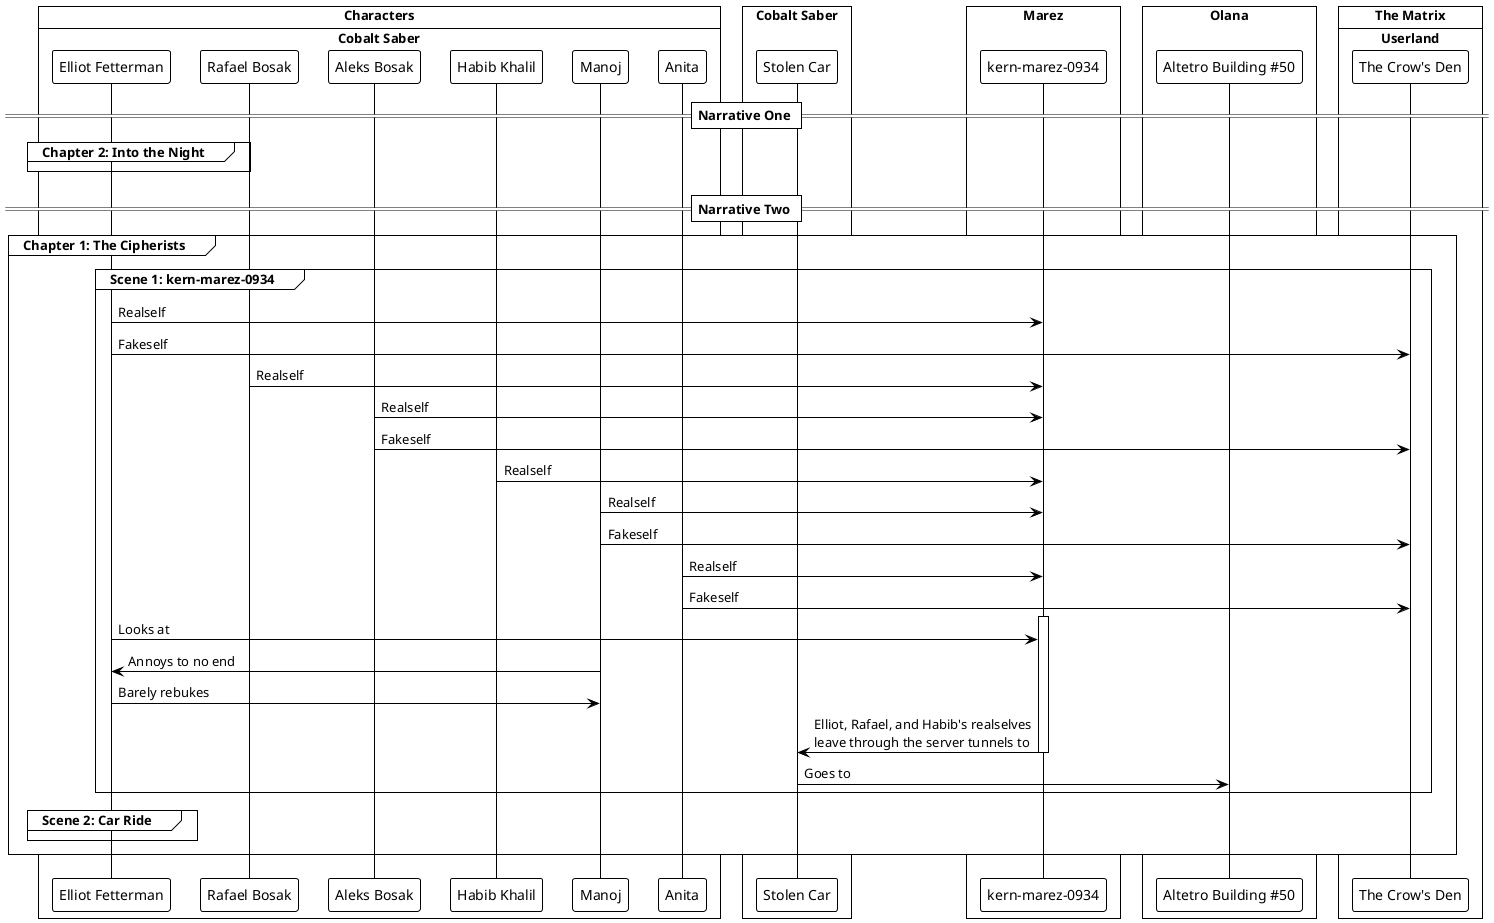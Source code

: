 @startuml
!pragma teoz true
!theme plain

/'
+ The World
++_ Other Characters
+++_ Edmund Bosak
+++_ Fulco Lister
+++_ Jordan Hayes
+++_ Thath
+++_ The Flaberjackles
++_ Locations
+++_ America
+++_ Europe
+++_ Kernel City
++++_ Districts
+++++_ Marez
++++++_ The Ardara
++++++_ The Server Inferno
+++++_ Olana
++++++_ Chrome Buildings
+++++_ Herresh
++++++_ Poverty
++++_ MSEP
++++_ Dits
+++++_ Water Equivalent
++++_ State of Kernel
+++++_ Kernel Army
++++_ Synth-Bioluminescence
++++_ Kernelaid
++++_ Kernelese
+++_ India
+++_ China
++_ Pickerism
+++_ The Picker
+++_ Mathematical Model
++++_ Population of the Universe
++++_ Absolute/Relative Picker Time
++++_ Gamma
+++_ Oracles
+++_ Transcendentalism
++++_ The Transcendentalists' War
+++_ Cascade Theory
++++_ Sentience Obliteration
+++_ One True Harold
+++_ Yaqut
+++_ Cultish Behavior
++++_ Controllers
++++_ Changers
++++_ Choosers
+++++_ Super-Choosers
+++++_ Mega-Choosers
+++++_ Giga-Choosers
++_ Groups
+++_ Datism
++++_ Americans
+++++_ Dylan the Ricer
+++++_ Nick Mueller
+++++_ Taylor Walsh
++++_ CDO
+++++_ Guiying Yan
+++++_ Lewis Rodney
+++++_ Mei Liao
+++++_ Tao Lei
+++++_ Zhihao Dai
++++_ Europeans
+++++_ Faycal-Monique
+++++_ Marcel Thomas
++++_ The Trashmen
+++++_ Hamza
+++++_ Ina
+++++_ Nirmala Bulan
+++++_ Rashid Al Haddad
+++++_ Sakina Nagi
++++_ 3rd Worlders
++++_ Cobalt Saber
+++++_ Aleks Bosak
+++++_ Anita
+++++_ Elliot Fetterman
+++++_ Habib Khalil
+++++_ Manoj
+++++_ Rafael Bosak
+++_ Megacorps
++++_ Tachi-Odyne
+++++_ PMC
++++++_ Homeless
++++++_ Synth-Organ Incentive Cycle
++++++_ The Magazine Mechanism
++++++_ Alexandr Matveev
++++++_ Mark Mullens
++++++_ Chae-Yeong
++++_ Altetro
+++++_ Adrian Vue
+++++_ Felix Vue
++++_ Dark Ice Corporation
+++++_ Cryobed
+++++_ Cryotank
++++_ Zilla Arms
++++_ Verflux Studios
+++++_ Neurons
++++_ Endora
++++_ Kernel Biotech
+++++_ Rice Hack
+++++_ Interface
+++_ The Cicadas
++++_ Emil Rider
++++_ Lorreta the Cougar
+++_ Hyper Churches
++++_ John Smith
+++_ Drug Runners Of Marez
+++_ Interfaced
++++_ The Natrives
+++_ Un-Interfaced
--_ Internet
---_ Gospel of the Whores
---_ Matrix Compatibility
--_ Un-Interfaced Implants
---_ Exoskeletons
---_ Microweable
--_ AI
---_ Artifical Consciousness
---_ Cybernetic Model
----_ Manifold Manipulation
---_ Discrimination (Proompt)
----_ Harrison Arkwright
---_ Human Interfacing
----_ Host Detachment
--_ Interface
---_ Installation Procedure
----_ Interface Pins
-----_ Heads
-----_ Artifical Guide Cells
-----_ Tubules
----_ Reservoirs
----_ Spider Robots
-----_ Anchoring
---_ Jack
----_ Wireless
----_ Wrist
---_ Neural Modem
----_ Modem Jacking
---_ Medicine
---_ Enhanced Combat
----_ Supression
-----_ Empathy
-----_ Pain
----_ Exaggeration
-----_ Reflexes
-----_ Senses
---_ Brain Plasticity
---_ Software
----_ Synth-Intuition
----_ Encryption
----_ Artifical Learning
-----_ Big Data (Easy)
------_ Languages
-----_ Small Data (Hard)
------_ Unique Skills
----_ Machine Control
----_ Pseudo-Meshing
-----_ Joining
----_ Hibernation 
---_ Implants
----_ Neural
-----_ Sensory (Internal)
-----_ Cognitive
-----_ Databank
----_ Physical
-----_ Sensory (External)
-----_ Endurance
-----_ Strength
--_ Matrix
---_ Adam Task
----_ Hosts and Signals
-----_ Double and Mono-Signals
-----_ Severed Signal
------_ Patches
-----_ The Discriminator
-----_ Doowee
----_ Netspace
----_ Fee
-----_ ihsotas
-----_ The Traveler
------_ Mathematical Model
----_ Program Space
-----_ The Border
-----_ Rate Limit
------_ Datafreight
-----_ Dataforts
------_ Datastream
----_ Userland
-----_ Local Space
-----_ Estation/Estates
---_ Neurons
---_ Avatars
---_ Age (_:_)
---_ Meshing
---_ Realself/Fakeself
---_ Locations
----_ Userland
-----_ The Crow's Den
-----_ Free Hub
-----_ Grandigi Hotel And Casino
-----_ Gardia
----_ Program Space
-----_ Hexridge
---_ Overlay Net
----_ The Cipher
-----_ Garlic Routing
-----_ Termination Rate
-----_ Plaintexters
-----_ Cipherists
---_ Overclocking
----_ Cryo
----_ Hyper Overclocking
-----_ Embeds And Embeddation
-----_ Hmeshing
------_ Bussard Mesh
-----_ Return Limit
----_ Merc
---_ Host Termination
----_ Frying (Overclocking)
----_ Lobotomycore/Massive Brainrot
----_ Signal Severance
----_ The Slice
---_ Programs
----_ Techniques
-----_ Mental
-----_ Twitch
-----_ Gesture
------_ Hand
------_ Arm
-----_ Hard
----_ DRM (Digital Reuse Mediator)
----_ Crypt Room
----_ Methods
-----_ Conceptualization
------_ Animation
------_ Atomization
-------_ Grind to Halt
------_ Reflections
------_ Possesion
-----_ Simulation
------_ Fields
-------_ Disco Elite
------_ Matter
-------_ Solid
-------_ Fluid
-----_ Matrix Signal
------_ Quick Crypt
------_ Input (Self and Others)
-------_ The Shell
-------_ Super-Senses
-------_ Lobotomycore
--------_ :3
------_ Output (Self and Others)
-------_ Illusions
-------_ Pseudonymization
-------_ Physical Abilites
'/

' Categorize all story elements

box Characters
    box Cobalt Saber
        participant "Elliot Fetterman"
        participant "Rafael Bosak"
        participant "Aleks Bosak"
        participant "Habib Khalil"
        participant "Manoj"
        participant "Anita"
    end box
end box

box Cobalt Saber
    participant "Stolen Car"
end box

box Marez
    participant "kern-marez-0934"
end box

box Olana
    participant "Altetro Building #50"
end box

box The Matrix
    box Userland
        participant "The Crow's Den"
    end box
end box

' Begin plot

== Narrative One ==

group Chapter 2: Into the Night

end

== Narrative Two ==

group Chapter 1: The Cipherists
    group Scene 1: kern-marez-0934
        "Elliot Fetterman" -> "kern-marez-0934": Realself
        "Elliot Fetterman" -> "The Crow's Den": Fakeself
        "Rafael Bosak" -> "kern-marez-0934": Realself
        "Aleks Bosak" -> "kern-marez-0934": Realself
        "Aleks Bosak" -> "The Crow's Den": Fakeself
        "Habib Khalil" -> "kern-marez-0934": Realself
        "Manoj" -> "kern-marez-0934": Realself
        "Manoj" -> "The Crow's Den": Fakeself
        "Anita" -> "kern-marez-0934": Realself
        "Anita" -> "The Crow's Den": Fakeself
        activate "kern-marez-0934"
        "Elliot Fetterman" -> "kern-marez-0934": Looks at
        "Manoj" -> "Elliot Fetterman": Annoys to no end
        "Elliot Fetterman" -> "Manoj": Barely rebukes
        "kern-marez-0934" -> "Stolen Car": Elliot, Rafael, and Habib's realselves\nleave through the server tunnels to
        deactivate "kern-marez-0934"
        "Stolen Car" -> "Altetro Building #50": Goes to
        activate "The Crow's Den"
        deactivate "The Crow's Den"
    end
    group Scene 2: Car Ride
    end
end

@enduml